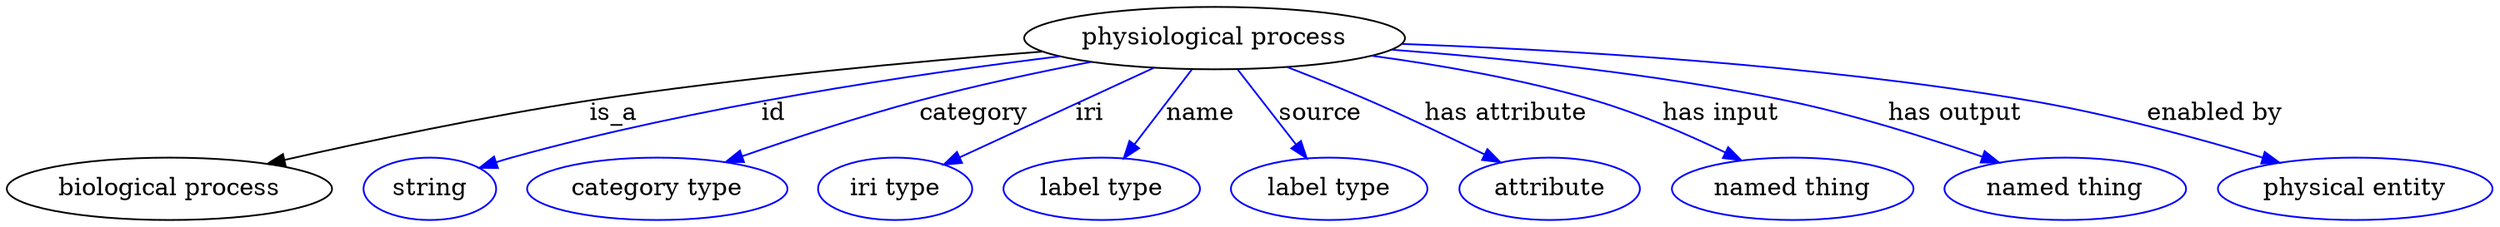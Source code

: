 digraph {
	graph [bb="0,0,1171.1,123"];
	node [label="\N"];
	"physiological process"	 [height=0.5,
		label="physiological process",
		pos="571.74,105",
		width=2.4192];
	"biological process"	 [height=0.5,
		pos="74.743,18",
		width=2.0762];
	"physiological process" -> "biological process"	 [label=is_a,
		lp="285.74,61.5",
		pos="e,122.45,32.015 491.27,98.081 431.28,92.237 347.49,82.626 274.74,69 226.2,59.908 171.96,45.824 132.22,34.759"];
	id	 [color=blue,
		height=0.5,
		label=string,
		pos="197.74,18",
		width=0.84854];
	"physiological process" -> id	 [color=blue,
		label=id,
		lp="361.24,61.5",
		pos="e,221.55,29.63 498.74,95.134 430.16,84.653 325.28,65.479 237.74,36 235.49,35.241 233.19,34.4 230.89,33.507",
		style=solid];
	category	 [color=blue,
		height=0.5,
		label="category type",
		pos="304.74,18",
		width=1.6249];
	"physiological process" -> category	 [color=blue,
		label=category,
		lp="458.24,61.5",
		pos="e,338.83,32.638 513.98,91.416 489.37,85.218 460.46,77.392 434.74,69 405.55,59.473 373.41,46.885 348.39,36.6",
		style=solid];
	iri	 [color=blue,
		height=0.5,
		label="iri type",
		pos="417.74,18",
		width=1.011];
	"physiological process" -> iri	 [color=blue,
		label=iri,
		lp="511.24,61.5",
		pos="e,442.15,31.79 541.69,88.019 515.69,73.333 478.15,52.126 451.21,36.904",
		style=solid];
	name	 [color=blue,
		height=0.5,
		label="label type",
		pos="517.74,18",
		width=1.2638];
	"physiological process" -> name	 [color=blue,
		label=name,
		lp="564.24,61.5",
		pos="e,528.73,35.706 560.55,86.974 552.9,74.644 542.63,58.098 534.07,44.302",
		style=solid];
	source	 [color=blue,
		height=0.5,
		label="label type",
		pos="626.74,18",
		width=1.2638];
	"physiological process" -> source	 [color=blue,
		label=source,
		lp="620.74,61.5",
		pos="e,615.55,35.706 583.14,86.974 590.93,74.644 601.39,58.098 610.12,44.302",
		style=solid];
	"has attribute"	 [color=blue,
		height=0.5,
		label=attribute,
		pos="730.74,18",
		width=1.1193];
	"physiological process" -> "has attribute"	 [color=blue,
		label="has attribute",
		lp="703.24,61.5",
		pos="e,706.67,32.439 605.53,88.352 617.38,82.389 630.72,75.527 642.74,69 661.21,58.979 681.51,47.258 697.96,37.581",
		style=solid];
	"has input"	 [color=blue,
		height=0.5,
		label="named thing",
		pos="844.74,18",
		width=1.5346];
	"physiological process" -> "has input"	 [color=blue,
		label="has input",
		lp="801.74,61.5",
		pos="e,817.3,33.782 641.45,94.142 672.35,88.316 708.85,80.029 740.74,69 764.04,60.944 788.87,48.909 808.43,38.553",
		style=solid];
	"has output"	 [color=blue,
		height=0.5,
		label="named thing",
		pos="972.74,18",
		width=1.5346];
	"physiological process" -> "has output"	 [color=blue,
		label="has output",
		lp="907.24,61.5",
		pos="e,938.92,32.39 652.48,98.114 703.99,92.659 771.9,83.492 830.74,69 864.64,60.651 901.74,47.172 929.51,36.167",
		style=solid];
	"enabled by"	 [color=blue,
		height=0.5,
		label="physical entity",
		pos="1108.7,18",
		width=1.7332];
	"physiological process" -> "enabled by"	 [color=blue,
		label="enabled by",
		lp="1026.7,61.5",
		pos="e,1069.7,32.169 657.21,101.38 732.24,97.076 844.02,87.935 939.74,69 981.06,60.826 1026.7,46.73 1060.2,35.426",
		style=solid];
}
